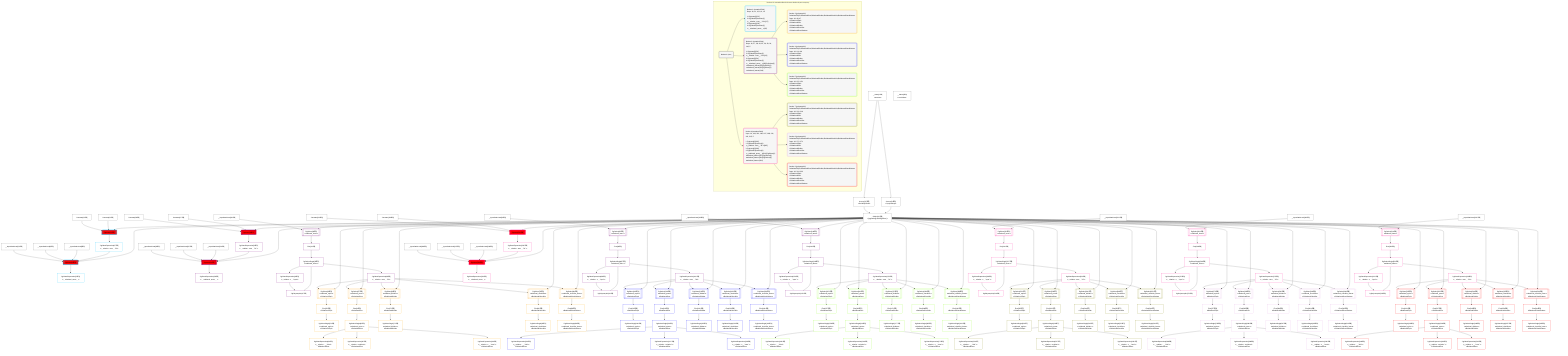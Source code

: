 %%{init: {'themeVariables': { 'fontSize': '12px'}}}%%
graph TD
    classDef path fill:#eee,stroke:#000,color:#000
    classDef plan fill:#fff,stroke-width:1px,color:#000
    classDef itemplan fill:#fff,stroke-width:2px,color:#000
    classDef sideeffectplan fill:#f00,stroke-width:2px,color:#000
    classDef bucket fill:#f6f6f6,color:#000,stroke-width:2px,text-align:left


    %% define steps
    __Value3["__Value[3∈0]<br />ᐸcontextᐳ"]:::plan
    __Value5["__Value[5∈0]<br />ᐸrootValueᐳ"]:::plan
    __InputStaticLeaf8["__InputStaticLeaf[8∈0]"]:::plan
    __InputStaticLeaf9["__InputStaticLeaf[9∈0]"]:::plan
    __InputStaticLeaf10["__InputStaticLeaf[10∈0]"]:::plan
    Constant11["Constant[11∈0]"]:::plan
    Constant12["Constant[12∈0]"]:::plan
    Access14["Access[14∈0]<br />ᐸ3.pgSettingsᐳ"]:::plan
    Access15["Access[15∈0]<br />ᐸ3.withPgClientᐳ"]:::plan
    Object16["Object[16∈0]<br />ᐸ{pgSettings,withPgClient}ᐳ"]:::plan
    PgInsert13[["PgInsert[13∈1]"]]:::sideeffectplan
    PgClassExpression17["PgClassExpression[17∈1]<br />ᐸ__relation...ems__.”id”ᐳ"]:::plan
    PgInsert18[["PgInsert[18∈1]"]]:::sideeffectplan
    PgClassExpression22["PgClassExpression[22∈1]<br />ᐸ__relational_posts__ᐳ"]:::plan
    __InputStaticLeaf24["__InputStaticLeaf[24∈0]"]:::plan
    __InputStaticLeaf25["__InputStaticLeaf[25∈0]"]:::plan
    __InputStaticLeaf26["__InputStaticLeaf[26∈0]"]:::plan
    Constant27["Constant[27∈0]"]:::plan
    Constant28["Constant[28∈0]"]:::plan
    PgInsert29[["PgInsert[29∈2]"]]:::sideeffectplan
    PgClassExpression33["PgClassExpression[33∈2]<br />ᐸ__relation...ems__.”id”ᐳ"]:::plan
    PgInsert34[["PgInsert[34∈2]"]]:::sideeffectplan
    PgClassExpression38["PgClassExpression[38∈2]<br />ᐸ__relational_posts__ᐳ"]:::plan
    __InputStaticLeaf39["__InputStaticLeaf[39∈0]"]:::plan
    PgSelect40[["PgSelect[40∈2]<br />ᐸrelational_itemsᐳ"]]:::plan
    First44["First[44∈2]"]:::plan
    PgSelectSingle45["PgSelectSingle[45∈2]<br />ᐸrelational_itemsᐳ"]:::plan
    PgClassExpression46["PgClassExpression[46∈2]<br />ᐸ__relation...s__.”type”ᐳ"]:::plan
    PgPolymorphic47["PgPolymorphic[47∈2]"]:::plan
    PgClassExpression48["PgClassExpression[48∈2]<br />ᐸ__relation...ems__.”id”ᐳ"]:::plan
    PgSelect49[["PgSelect[49∈3]<br />ᐸrelational_topicsᐳ<br />ᐳRelationalTopic"]]:::plan
    First53["First[53∈3]<br />ᐳRelationalTopic"]:::plan
    PgSelectSingle54["PgSelectSingle[54∈3]<br />ᐸrelational_topicsᐳ<br />ᐳRelationalTopic"]:::plan
    PgSelect57[["PgSelect[57∈3]<br />ᐸrelational_postsᐳ<br />ᐳRelationalPost"]]:::plan
    First61["First[61∈3]<br />ᐳRelationalPost"]:::plan
    PgSelectSingle62["PgSelectSingle[62∈3]<br />ᐸrelational_postsᐳ<br />ᐳRelationalPost"]:::plan
    PgClassExpression64["PgClassExpression[64∈3]<br />ᐸ__relation...__.”title”ᐳ<br />ᐳRelationalPost"]:::plan
    PgClassExpression65["PgClassExpression[65∈3]<br />ᐸ__relation...scription”ᐳ<br />ᐳRelationalPost"]:::plan
    PgClassExpression66["PgClassExpression[66∈3]<br />ᐸ__relation...s__.”note”ᐳ<br />ᐳRelationalPost"]:::plan
    PgSelect68[["PgSelect[68∈3]<br />ᐸrelational_dividersᐳ<br />ᐳRelationalDivider"]]:::plan
    First72["First[72∈3]<br />ᐳRelationalDivider"]:::plan
    PgSelectSingle73["PgSelectSingle[73∈3]<br />ᐸrelational_dividersᐳ<br />ᐳRelationalDivider"]:::plan
    PgSelect76[["PgSelect[76∈3]<br />ᐸrelational_checklistsᐳ<br />ᐳRelationalChecklist"]]:::plan
    First80["First[80∈3]<br />ᐳRelationalChecklist"]:::plan
    PgSelectSingle81["PgSelectSingle[81∈3]<br />ᐸrelational_checklistsᐳ<br />ᐳRelationalChecklist"]:::plan
    PgSelect84[["PgSelect[84∈3]<br />ᐸrelational_checklist_itemsᐳ<br />ᐳRelationalChecklistItem"]]:::plan
    First88["First[88∈3]<br />ᐳRelationalChecklistItem"]:::plan
    PgSelectSingle89["PgSelectSingle[89∈3]<br />ᐸrelational_checklist_itemsᐳ<br />ᐳRelationalChecklistItem"]:::plan
    __InputStaticLeaf91["__InputStaticLeaf[91∈0]"]:::plan
    PgSelect92[["PgSelect[92∈2]<br />ᐸrelational_itemsᐳ"]]:::plan
    First96["First[96∈2]"]:::plan
    PgSelectSingle97["PgSelectSingle[97∈2]<br />ᐸrelational_itemsᐳ"]:::plan
    PgClassExpression98["PgClassExpression[98∈2]<br />ᐸ__relation...s__.”type”ᐳ"]:::plan
    PgPolymorphic99["PgPolymorphic[99∈2]"]:::plan
    PgClassExpression100["PgClassExpression[100∈2]<br />ᐸ__relation...ems__.”id”ᐳ"]:::plan
    PgSelect101[["PgSelect[101∈4]<br />ᐸrelational_topicsᐳ<br />ᐳRelationalTopic"]]:::plan
    First105["First[105∈4]<br />ᐳRelationalTopic"]:::plan
    PgSelectSingle106["PgSelectSingle[106∈4]<br />ᐸrelational_topicsᐳ<br />ᐳRelationalTopic"]:::plan
    PgSelect109[["PgSelect[109∈4]<br />ᐸrelational_postsᐳ<br />ᐳRelationalPost"]]:::plan
    First113["First[113∈4]<br />ᐳRelationalPost"]:::plan
    PgSelectSingle114["PgSelectSingle[114∈4]<br />ᐸrelational_postsᐳ<br />ᐳRelationalPost"]:::plan
    PgClassExpression116["PgClassExpression[116∈4]<br />ᐸ__relation...__.”title”ᐳ<br />ᐳRelationalPost"]:::plan
    PgClassExpression117["PgClassExpression[117∈4]<br />ᐸ__relation...scription”ᐳ<br />ᐳRelationalPost"]:::plan
    PgClassExpression118["PgClassExpression[118∈4]<br />ᐸ__relation...s__.”note”ᐳ<br />ᐳRelationalPost"]:::plan
    PgSelect120[["PgSelect[120∈4]<br />ᐸrelational_dividersᐳ<br />ᐳRelationalDivider"]]:::plan
    First124["First[124∈4]<br />ᐳRelationalDivider"]:::plan
    PgSelectSingle125["PgSelectSingle[125∈4]<br />ᐸrelational_dividersᐳ<br />ᐳRelationalDivider"]:::plan
    PgSelect128[["PgSelect[128∈4]<br />ᐸrelational_checklistsᐳ<br />ᐳRelationalChecklist"]]:::plan
    First132["First[132∈4]<br />ᐳRelationalChecklist"]:::plan
    PgSelectSingle133["PgSelectSingle[133∈4]<br />ᐸrelational_checklistsᐳ<br />ᐳRelationalChecklist"]:::plan
    PgSelect136[["PgSelect[136∈4]<br />ᐸrelational_checklist_itemsᐳ<br />ᐳRelationalChecklistItem"]]:::plan
    First140["First[140∈4]<br />ᐳRelationalChecklistItem"]:::plan
    PgSelectSingle141["PgSelectSingle[141∈4]<br />ᐸrelational_checklist_itemsᐳ<br />ᐳRelationalChecklistItem"]:::plan
    __InputStaticLeaf143["__InputStaticLeaf[143∈0]"]:::plan
    PgSelect144[["PgSelect[144∈2]<br />ᐸrelational_itemsᐳ"]]:::plan
    First148["First[148∈2]"]:::plan
    PgSelectSingle149["PgSelectSingle[149∈2]<br />ᐸrelational_itemsᐳ"]:::plan
    PgClassExpression150["PgClassExpression[150∈2]<br />ᐸ__relation...s__.”type”ᐳ"]:::plan
    PgPolymorphic151["PgPolymorphic[151∈2]"]:::plan
    PgClassExpression152["PgClassExpression[152∈2]<br />ᐸ__relation...ems__.”id”ᐳ"]:::plan
    PgSelect153[["PgSelect[153∈5]<br />ᐸrelational_topicsᐳ<br />ᐳRelationalTopic"]]:::plan
    First157["First[157∈5]<br />ᐳRelationalTopic"]:::plan
    PgSelectSingle158["PgSelectSingle[158∈5]<br />ᐸrelational_topicsᐳ<br />ᐳRelationalTopic"]:::plan
    PgSelect161[["PgSelect[161∈5]<br />ᐸrelational_postsᐳ<br />ᐳRelationalPost"]]:::plan
    First165["First[165∈5]<br />ᐳRelationalPost"]:::plan
    PgSelectSingle166["PgSelectSingle[166∈5]<br />ᐸrelational_postsᐳ<br />ᐳRelationalPost"]:::plan
    PgClassExpression168["PgClassExpression[168∈5]<br />ᐸ__relation...__.”title”ᐳ<br />ᐳRelationalPost"]:::plan
    PgClassExpression169["PgClassExpression[169∈5]<br />ᐸ__relation...scription”ᐳ<br />ᐳRelationalPost"]:::plan
    PgClassExpression170["PgClassExpression[170∈5]<br />ᐸ__relation...s__.”note”ᐳ<br />ᐳRelationalPost"]:::plan
    PgSelect172[["PgSelect[172∈5]<br />ᐸrelational_dividersᐳ<br />ᐳRelationalDivider"]]:::plan
    First176["First[176∈5]<br />ᐳRelationalDivider"]:::plan
    PgSelectSingle177["PgSelectSingle[177∈5]<br />ᐸrelational_dividersᐳ<br />ᐳRelationalDivider"]:::plan
    PgSelect180[["PgSelect[180∈5]<br />ᐸrelational_checklistsᐳ<br />ᐳRelationalChecklist"]]:::plan
    First184["First[184∈5]<br />ᐳRelationalChecklist"]:::plan
    PgSelectSingle185["PgSelectSingle[185∈5]<br />ᐸrelational_checklistsᐳ<br />ᐳRelationalChecklist"]:::plan
    PgSelect188[["PgSelect[188∈5]<br />ᐸrelational_checklist_itemsᐳ<br />ᐳRelationalChecklistItem"]]:::plan
    First192["First[192∈5]<br />ᐳRelationalChecklistItem"]:::plan
    PgSelectSingle193["PgSelectSingle[193∈5]<br />ᐸrelational_checklist_itemsᐳ<br />ᐳRelationalChecklistItem"]:::plan
    __InputStaticLeaf196["__InputStaticLeaf[196∈0]"]:::plan
    __InputStaticLeaf197["__InputStaticLeaf[197∈0]"]:::plan
    __InputStaticLeaf198["__InputStaticLeaf[198∈0]"]:::plan
    Constant199["Constant[199∈0]"]:::plan
    Constant200["Constant[200∈0]"]:::plan
    PgInsert201[["PgInsert[201∈6]"]]:::sideeffectplan
    PgClassExpression205["PgClassExpression[205∈6]<br />ᐸ__relation...ems__.”id”ᐳ"]:::plan
    PgInsert206[["PgInsert[206∈6]"]]:::sideeffectplan
    PgClassExpression210["PgClassExpression[210∈6]<br />ᐸ__relational_posts__ᐳ"]:::plan
    __InputStaticLeaf211["__InputStaticLeaf[211∈0]"]:::plan
    PgSelect212[["PgSelect[212∈6]<br />ᐸrelational_itemsᐳ"]]:::plan
    First216["First[216∈6]"]:::plan
    PgSelectSingle217["PgSelectSingle[217∈6]<br />ᐸrelational_itemsᐳ"]:::plan
    PgClassExpression218["PgClassExpression[218∈6]<br />ᐸ__relation...s__.”type”ᐳ"]:::plan
    PgPolymorphic219["PgPolymorphic[219∈6]"]:::plan
    PgClassExpression220["PgClassExpression[220∈6]<br />ᐸ__relation...ems__.”id”ᐳ"]:::plan
    PgSelect221[["PgSelect[221∈7]<br />ᐸrelational_topicsᐳ<br />ᐳRelationalTopic"]]:::plan
    First225["First[225∈7]<br />ᐳRelationalTopic"]:::plan
    PgSelectSingle226["PgSelectSingle[226∈7]<br />ᐸrelational_topicsᐳ<br />ᐳRelationalTopic"]:::plan
    PgSelect229[["PgSelect[229∈7]<br />ᐸrelational_postsᐳ<br />ᐳRelationalPost"]]:::plan
    First233["First[233∈7]<br />ᐳRelationalPost"]:::plan
    PgSelectSingle234["PgSelectSingle[234∈7]<br />ᐸrelational_postsᐳ<br />ᐳRelationalPost"]:::plan
    PgClassExpression236["PgClassExpression[236∈7]<br />ᐸ__relation...__.”title”ᐳ<br />ᐳRelationalPost"]:::plan
    PgClassExpression237["PgClassExpression[237∈7]<br />ᐸ__relation...scription”ᐳ<br />ᐳRelationalPost"]:::plan
    PgClassExpression238["PgClassExpression[238∈7]<br />ᐸ__relation...s__.”note”ᐳ<br />ᐳRelationalPost"]:::plan
    PgSelect240[["PgSelect[240∈7]<br />ᐸrelational_dividersᐳ<br />ᐳRelationalDivider"]]:::plan
    First244["First[244∈7]<br />ᐳRelationalDivider"]:::plan
    PgSelectSingle245["PgSelectSingle[245∈7]<br />ᐸrelational_dividersᐳ<br />ᐳRelationalDivider"]:::plan
    PgSelect248[["PgSelect[248∈7]<br />ᐸrelational_checklistsᐳ<br />ᐳRelationalChecklist"]]:::plan
    First252["First[252∈7]<br />ᐳRelationalChecklist"]:::plan
    PgSelectSingle253["PgSelectSingle[253∈7]<br />ᐸrelational_checklistsᐳ<br />ᐳRelationalChecklist"]:::plan
    PgSelect256[["PgSelect[256∈7]<br />ᐸrelational_checklist_itemsᐳ<br />ᐳRelationalChecklistItem"]]:::plan
    First260["First[260∈7]<br />ᐳRelationalChecklistItem"]:::plan
    PgSelectSingle261["PgSelectSingle[261∈7]<br />ᐸrelational_checklist_itemsᐳ<br />ᐳRelationalChecklistItem"]:::plan
    __InputStaticLeaf263["__InputStaticLeaf[263∈0]"]:::plan
    PgSelect264[["PgSelect[264∈6]<br />ᐸrelational_itemsᐳ"]]:::plan
    First268["First[268∈6]"]:::plan
    PgSelectSingle269["PgSelectSingle[269∈6]<br />ᐸrelational_itemsᐳ"]:::plan
    PgClassExpression270["PgClassExpression[270∈6]<br />ᐸ__relation...s__.”type”ᐳ"]:::plan
    PgPolymorphic271["PgPolymorphic[271∈6]"]:::plan
    PgClassExpression272["PgClassExpression[272∈6]<br />ᐸ__relation...ems__.”id”ᐳ"]:::plan
    PgSelect273[["PgSelect[273∈8]<br />ᐸrelational_topicsᐳ<br />ᐳRelationalTopic"]]:::plan
    First277["First[277∈8]<br />ᐳRelationalTopic"]:::plan
    PgSelectSingle278["PgSelectSingle[278∈8]<br />ᐸrelational_topicsᐳ<br />ᐳRelationalTopic"]:::plan
    PgSelect281[["PgSelect[281∈8]<br />ᐸrelational_postsᐳ<br />ᐳRelationalPost"]]:::plan
    First285["First[285∈8]<br />ᐳRelationalPost"]:::plan
    PgSelectSingle286["PgSelectSingle[286∈8]<br />ᐸrelational_postsᐳ<br />ᐳRelationalPost"]:::plan
    PgClassExpression288["PgClassExpression[288∈8]<br />ᐸ__relation...__.”title”ᐳ<br />ᐳRelationalPost"]:::plan
    PgClassExpression289["PgClassExpression[289∈8]<br />ᐸ__relation...scription”ᐳ<br />ᐳRelationalPost"]:::plan
    PgClassExpression290["PgClassExpression[290∈8]<br />ᐸ__relation...s__.”note”ᐳ<br />ᐳRelationalPost"]:::plan
    PgSelect292[["PgSelect[292∈8]<br />ᐸrelational_dividersᐳ<br />ᐳRelationalDivider"]]:::plan
    First296["First[296∈8]<br />ᐳRelationalDivider"]:::plan
    PgSelectSingle297["PgSelectSingle[297∈8]<br />ᐸrelational_dividersᐳ<br />ᐳRelationalDivider"]:::plan
    PgSelect300[["PgSelect[300∈8]<br />ᐸrelational_checklistsᐳ<br />ᐳRelationalChecklist"]]:::plan
    First304["First[304∈8]<br />ᐳRelationalChecklist"]:::plan
    PgSelectSingle305["PgSelectSingle[305∈8]<br />ᐸrelational_checklistsᐳ<br />ᐳRelationalChecklist"]:::plan
    PgSelect308[["PgSelect[308∈8]<br />ᐸrelational_checklist_itemsᐳ<br />ᐳRelationalChecklistItem"]]:::plan
    First312["First[312∈8]<br />ᐳRelationalChecklistItem"]:::plan
    PgSelectSingle313["PgSelectSingle[313∈8]<br />ᐸrelational_checklist_itemsᐳ<br />ᐳRelationalChecklistItem"]:::plan
    __InputStaticLeaf315["__InputStaticLeaf[315∈0]"]:::plan
    PgSelect316[["PgSelect[316∈6]<br />ᐸrelational_itemsᐳ"]]:::plan
    First320["First[320∈6]"]:::plan
    PgSelectSingle321["PgSelectSingle[321∈6]<br />ᐸrelational_itemsᐳ"]:::plan
    PgClassExpression322["PgClassExpression[322∈6]<br />ᐸ__relation...s__.”type”ᐳ"]:::plan
    PgPolymorphic323["PgPolymorphic[323∈6]"]:::plan
    PgClassExpression324["PgClassExpression[324∈6]<br />ᐸ__relation...ems__.”id”ᐳ"]:::plan
    PgSelect325[["PgSelect[325∈9]<br />ᐸrelational_topicsᐳ<br />ᐳRelationalTopic"]]:::plan
    First329["First[329∈9]<br />ᐳRelationalTopic"]:::plan
    PgSelectSingle330["PgSelectSingle[330∈9]<br />ᐸrelational_topicsᐳ<br />ᐳRelationalTopic"]:::plan
    PgSelect333[["PgSelect[333∈9]<br />ᐸrelational_postsᐳ<br />ᐳRelationalPost"]]:::plan
    First337["First[337∈9]<br />ᐳRelationalPost"]:::plan
    PgSelectSingle338["PgSelectSingle[338∈9]<br />ᐸrelational_postsᐳ<br />ᐳRelationalPost"]:::plan
    PgClassExpression340["PgClassExpression[340∈9]<br />ᐸ__relation...__.”title”ᐳ<br />ᐳRelationalPost"]:::plan
    PgClassExpression341["PgClassExpression[341∈9]<br />ᐸ__relation...scription”ᐳ<br />ᐳRelationalPost"]:::plan
    PgClassExpression342["PgClassExpression[342∈9]<br />ᐸ__relation...s__.”note”ᐳ<br />ᐳRelationalPost"]:::plan
    PgSelect344[["PgSelect[344∈9]<br />ᐸrelational_dividersᐳ<br />ᐳRelationalDivider"]]:::plan
    First348["First[348∈9]<br />ᐳRelationalDivider"]:::plan
    PgSelectSingle349["PgSelectSingle[349∈9]<br />ᐸrelational_dividersᐳ<br />ᐳRelationalDivider"]:::plan
    PgSelect352[["PgSelect[352∈9]<br />ᐸrelational_checklistsᐳ<br />ᐳRelationalChecklist"]]:::plan
    First356["First[356∈9]<br />ᐳRelationalChecklist"]:::plan
    PgSelectSingle357["PgSelectSingle[357∈9]<br />ᐸrelational_checklistsᐳ<br />ᐳRelationalChecklist"]:::plan
    PgSelect360[["PgSelect[360∈9]<br />ᐸrelational_checklist_itemsᐳ<br />ᐳRelationalChecklistItem"]]:::plan
    First364["First[364∈9]<br />ᐳRelationalChecklistItem"]:::plan
    PgSelectSingle365["PgSelectSingle[365∈9]<br />ᐸrelational_checklist_itemsᐳ<br />ᐳRelationalChecklistItem"]:::plan

    %% plan dependencies
    __Value3 --> Access14
    __Value3 --> Access15
    Access14 & Access15 --> Object16
    Object16 & Constant11 & Constant12 --> PgInsert13
    PgInsert13 --> PgClassExpression17
    Object16 & PgClassExpression17 & __InputStaticLeaf8 & __InputStaticLeaf9 & __InputStaticLeaf10 --> PgInsert18
    PgInsert18 --> PgClassExpression22
    Object16 & Constant27 & Constant28 --> PgInsert29
    PgInsert29 --> PgClassExpression33
    Object16 & PgClassExpression33 & __InputStaticLeaf24 & __InputStaticLeaf25 & __InputStaticLeaf26 --> PgInsert34
    PgInsert34 --> PgClassExpression38
    Object16 & __InputStaticLeaf39 --> PgSelect40
    PgSelect40 --> First44
    First44 --> PgSelectSingle45
    PgSelectSingle45 --> PgClassExpression46
    PgSelectSingle45 & PgClassExpression46 --> PgPolymorphic47
    PgSelectSingle45 --> PgClassExpression48
    Object16 & PgClassExpression48 --> PgSelect49
    PgSelect49 --> First53
    First53 --> PgSelectSingle54
    Object16 & PgClassExpression48 --> PgSelect57
    PgSelect57 --> First61
    First61 --> PgSelectSingle62
    PgSelectSingle62 --> PgClassExpression64
    PgSelectSingle62 --> PgClassExpression65
    PgSelectSingle62 --> PgClassExpression66
    Object16 & PgClassExpression48 --> PgSelect68
    PgSelect68 --> First72
    First72 --> PgSelectSingle73
    Object16 & PgClassExpression48 --> PgSelect76
    PgSelect76 --> First80
    First80 --> PgSelectSingle81
    Object16 & PgClassExpression48 --> PgSelect84
    PgSelect84 --> First88
    First88 --> PgSelectSingle89
    Object16 & __InputStaticLeaf91 --> PgSelect92
    PgSelect92 --> First96
    First96 --> PgSelectSingle97
    PgSelectSingle97 --> PgClassExpression98
    PgSelectSingle97 & PgClassExpression98 --> PgPolymorphic99
    PgSelectSingle97 --> PgClassExpression100
    Object16 & PgClassExpression100 --> PgSelect101
    PgSelect101 --> First105
    First105 --> PgSelectSingle106
    Object16 & PgClassExpression100 --> PgSelect109
    PgSelect109 --> First113
    First113 --> PgSelectSingle114
    PgSelectSingle114 --> PgClassExpression116
    PgSelectSingle114 --> PgClassExpression117
    PgSelectSingle114 --> PgClassExpression118
    Object16 & PgClassExpression100 --> PgSelect120
    PgSelect120 --> First124
    First124 --> PgSelectSingle125
    Object16 & PgClassExpression100 --> PgSelect128
    PgSelect128 --> First132
    First132 --> PgSelectSingle133
    Object16 & PgClassExpression100 --> PgSelect136
    PgSelect136 --> First140
    First140 --> PgSelectSingle141
    Object16 & __InputStaticLeaf143 --> PgSelect144
    PgSelect144 --> First148
    First148 --> PgSelectSingle149
    PgSelectSingle149 --> PgClassExpression150
    PgSelectSingle149 & PgClassExpression150 --> PgPolymorphic151
    PgSelectSingle149 --> PgClassExpression152
    Object16 & PgClassExpression152 --> PgSelect153
    PgSelect153 --> First157
    First157 --> PgSelectSingle158
    Object16 & PgClassExpression152 --> PgSelect161
    PgSelect161 --> First165
    First165 --> PgSelectSingle166
    PgSelectSingle166 --> PgClassExpression168
    PgSelectSingle166 --> PgClassExpression169
    PgSelectSingle166 --> PgClassExpression170
    Object16 & PgClassExpression152 --> PgSelect172
    PgSelect172 --> First176
    First176 --> PgSelectSingle177
    Object16 & PgClassExpression152 --> PgSelect180
    PgSelect180 --> First184
    First184 --> PgSelectSingle185
    Object16 & PgClassExpression152 --> PgSelect188
    PgSelect188 --> First192
    First192 --> PgSelectSingle193
    Object16 & Constant199 & Constant200 --> PgInsert201
    PgInsert201 --> PgClassExpression205
    Object16 & PgClassExpression205 & __InputStaticLeaf196 & __InputStaticLeaf197 & __InputStaticLeaf198 --> PgInsert206
    PgInsert206 --> PgClassExpression210
    Object16 & __InputStaticLeaf211 --> PgSelect212
    PgSelect212 --> First216
    First216 --> PgSelectSingle217
    PgSelectSingle217 --> PgClassExpression218
    PgSelectSingle217 & PgClassExpression218 --> PgPolymorphic219
    PgSelectSingle217 --> PgClassExpression220
    Object16 & PgClassExpression220 --> PgSelect221
    PgSelect221 --> First225
    First225 --> PgSelectSingle226
    Object16 & PgClassExpression220 --> PgSelect229
    PgSelect229 --> First233
    First233 --> PgSelectSingle234
    PgSelectSingle234 --> PgClassExpression236
    PgSelectSingle234 --> PgClassExpression237
    PgSelectSingle234 --> PgClassExpression238
    Object16 & PgClassExpression220 --> PgSelect240
    PgSelect240 --> First244
    First244 --> PgSelectSingle245
    Object16 & PgClassExpression220 --> PgSelect248
    PgSelect248 --> First252
    First252 --> PgSelectSingle253
    Object16 & PgClassExpression220 --> PgSelect256
    PgSelect256 --> First260
    First260 --> PgSelectSingle261
    Object16 & __InputStaticLeaf263 --> PgSelect264
    PgSelect264 --> First268
    First268 --> PgSelectSingle269
    PgSelectSingle269 --> PgClassExpression270
    PgSelectSingle269 & PgClassExpression270 --> PgPolymorphic271
    PgSelectSingle269 --> PgClassExpression272
    Object16 & PgClassExpression272 --> PgSelect273
    PgSelect273 --> First277
    First277 --> PgSelectSingle278
    Object16 & PgClassExpression272 --> PgSelect281
    PgSelect281 --> First285
    First285 --> PgSelectSingle286
    PgSelectSingle286 --> PgClassExpression288
    PgSelectSingle286 --> PgClassExpression289
    PgSelectSingle286 --> PgClassExpression290
    Object16 & PgClassExpression272 --> PgSelect292
    PgSelect292 --> First296
    First296 --> PgSelectSingle297
    Object16 & PgClassExpression272 --> PgSelect300
    PgSelect300 --> First304
    First304 --> PgSelectSingle305
    Object16 & PgClassExpression272 --> PgSelect308
    PgSelect308 --> First312
    First312 --> PgSelectSingle313
    Object16 & __InputStaticLeaf315 --> PgSelect316
    PgSelect316 --> First320
    First320 --> PgSelectSingle321
    PgSelectSingle321 --> PgClassExpression322
    PgSelectSingle321 & PgClassExpression322 --> PgPolymorphic323
    PgSelectSingle321 --> PgClassExpression324
    Object16 & PgClassExpression324 --> PgSelect325
    PgSelect325 --> First329
    First329 --> PgSelectSingle330
    Object16 & PgClassExpression324 --> PgSelect333
    PgSelect333 --> First337
    First337 --> PgSelectSingle338
    PgSelectSingle338 --> PgClassExpression340
    PgSelectSingle338 --> PgClassExpression341
    PgSelectSingle338 --> PgClassExpression342
    Object16 & PgClassExpression324 --> PgSelect344
    PgSelect344 --> First348
    First348 --> PgSelectSingle349
    Object16 & PgClassExpression324 --> PgSelect352
    PgSelect352 --> First356
    First356 --> PgSelectSingle357
    Object16 & PgClassExpression324 --> PgSelect360
    PgSelect360 --> First364
    First364 --> PgSelectSingle365

    subgraph "Buckets for mutations/basics/create-relational-post-no-query"
    Bucket0("Bucket 0 (root)"):::bucket
    classDef bucket0 stroke:#696969
    class Bucket0,__Value3,__Value5,__InputStaticLeaf8,__InputStaticLeaf9,__InputStaticLeaf10,Constant11,Constant12,Access14,Access15,Object16,__InputStaticLeaf24,__InputStaticLeaf25,__InputStaticLeaf26,Constant27,Constant28,__InputStaticLeaf39,__InputStaticLeaf91,__InputStaticLeaf143,__InputStaticLeaf196,__InputStaticLeaf197,__InputStaticLeaf198,Constant199,Constant200,__InputStaticLeaf211,__InputStaticLeaf263,__InputStaticLeaf315 bucket0
    Bucket1("Bucket 1 (mutationField)<br />Deps: 16, 11, 12, 8, 9, 10<br /><br />1: PgInsert{1}[13]<br />2: PgClassExpression{1}ᐸ__relation...ems__.”id”ᐳ[17]<br />3: PgInsert{1}[18]<br />4: PgClassExpression{1}ᐸ__relational_posts__ᐳ[22]"):::bucket
    classDef bucket1 stroke:#00bfff
    class Bucket1,PgInsert13,PgClassExpression17,PgInsert18,PgClassExpression22 bucket1
    Bucket2("Bucket 2 (mutationField)<br />Deps: 16, 27, 28, 24, 25, 26, 39, 91, 143, 5<br /><br />1: PgInsert{2}[29]<br />2: PgClassExpression{2}ᐸ__relation...ems__.”id”ᐳ[33]<br />3: PgInsert{2}[34]<br />4: PgClassExpression{2}ᐸ__relational_posts__ᐳ[38],PgSelect{2}ᐸrelational_itemsᐳ[40],PgSelect{2}ᐸrelational_itemsᐳ[92],PgSelect{2}ᐸrelational_itemsᐳ[144]"):::bucket
    classDef bucket2 stroke:#7f007f
    class Bucket2,PgInsert29,PgClassExpression33,PgInsert34,PgClassExpression38,PgSelect40,First44,PgSelectSingle45,PgClassExpression46,PgPolymorphic47,PgClassExpression48,PgSelect92,First96,PgSelectSingle97,PgClassExpression98,PgPolymorphic99,PgClassExpression100,PgSelect144,First148,PgSelectSingle149,PgClassExpression150,PgPolymorphic151,PgClassExpression152 bucket2
    Bucket3("Bucket 3 (polymorphic)<br />RelationalTopic,RelationalPost,RelationalDivider,RelationalChecklist,RelationalChecklistItem<br />Deps: 16, 48, 47<br />ᐳRelationalTopic<br />ᐳRelationalPost<br />ᐳRelationalDivider<br />ᐳRelationalChecklist<br />ᐳRelationalChecklistItem"):::bucket
    classDef bucket3 stroke:#ffa500
    class Bucket3,PgSelect49,First53,PgSelectSingle54,PgSelect57,First61,PgSelectSingle62,PgClassExpression64,PgClassExpression65,PgClassExpression66,PgSelect68,First72,PgSelectSingle73,PgSelect76,First80,PgSelectSingle81,PgSelect84,First88,PgSelectSingle89 bucket3
    Bucket4("Bucket 4 (polymorphic)<br />RelationalTopic,RelationalPost,RelationalDivider,RelationalChecklist,RelationalChecklistItem<br />Deps: 16, 100, 99<br />ᐳRelationalTopic<br />ᐳRelationalPost<br />ᐳRelationalDivider<br />ᐳRelationalChecklist<br />ᐳRelationalChecklistItem"):::bucket
    classDef bucket4 stroke:#0000ff
    class Bucket4,PgSelect101,First105,PgSelectSingle106,PgSelect109,First113,PgSelectSingle114,PgClassExpression116,PgClassExpression117,PgClassExpression118,PgSelect120,First124,PgSelectSingle125,PgSelect128,First132,PgSelectSingle133,PgSelect136,First140,PgSelectSingle141 bucket4
    Bucket5("Bucket 5 (polymorphic)<br />RelationalTopic,RelationalPost,RelationalDivider,RelationalChecklist,RelationalChecklistItem<br />Deps: 16, 152, 151<br />ᐳRelationalTopic<br />ᐳRelationalPost<br />ᐳRelationalDivider<br />ᐳRelationalChecklist<br />ᐳRelationalChecklistItem"):::bucket
    classDef bucket5 stroke:#7fff00
    class Bucket5,PgSelect153,First157,PgSelectSingle158,PgSelect161,First165,PgSelectSingle166,PgClassExpression168,PgClassExpression169,PgClassExpression170,PgSelect172,First176,PgSelectSingle177,PgSelect180,First184,PgSelectSingle185,PgSelect188,First192,PgSelectSingle193 bucket5
    Bucket6("Bucket 6 (mutationField)<br />Deps: 16, 199, 200, 196, 197, 198, 211, 263, 315, 5<br /><br />1: PgInsert{6}[201]<br />2: PgClassExpression{6}ᐸ__relation...ems__.”id”ᐳ[205]<br />3: PgInsert{6}[206]<br />4: PgClassExpression{6}ᐸ__relational_posts__ᐳ[210],PgSelect{6}ᐸrelational_itemsᐳ[212],PgSelect{6}ᐸrelational_itemsᐳ[264],PgSelect{6}ᐸrelational_itemsᐳ[316]"):::bucket
    classDef bucket6 stroke:#ff1493
    class Bucket6,PgInsert201,PgClassExpression205,PgInsert206,PgClassExpression210,PgSelect212,First216,PgSelectSingle217,PgClassExpression218,PgPolymorphic219,PgClassExpression220,PgSelect264,First268,PgSelectSingle269,PgClassExpression270,PgPolymorphic271,PgClassExpression272,PgSelect316,First320,PgSelectSingle321,PgClassExpression322,PgPolymorphic323,PgClassExpression324 bucket6
    Bucket7("Bucket 7 (polymorphic)<br />RelationalTopic,RelationalPost,RelationalDivider,RelationalChecklist,RelationalChecklistItem<br />Deps: 16, 220, 219<br />ᐳRelationalTopic<br />ᐳRelationalPost<br />ᐳRelationalDivider<br />ᐳRelationalChecklist<br />ᐳRelationalChecklistItem"):::bucket
    classDef bucket7 stroke:#808000
    class Bucket7,PgSelect221,First225,PgSelectSingle226,PgSelect229,First233,PgSelectSingle234,PgClassExpression236,PgClassExpression237,PgClassExpression238,PgSelect240,First244,PgSelectSingle245,PgSelect248,First252,PgSelectSingle253,PgSelect256,First260,PgSelectSingle261 bucket7
    Bucket8("Bucket 8 (polymorphic)<br />RelationalTopic,RelationalPost,RelationalDivider,RelationalChecklist,RelationalChecklistItem<br />Deps: 16, 272, 271<br />ᐳRelationalTopic<br />ᐳRelationalPost<br />ᐳRelationalDivider<br />ᐳRelationalChecklist<br />ᐳRelationalChecklistItem"):::bucket
    classDef bucket8 stroke:#dda0dd
    class Bucket8,PgSelect273,First277,PgSelectSingle278,PgSelect281,First285,PgSelectSingle286,PgClassExpression288,PgClassExpression289,PgClassExpression290,PgSelect292,First296,PgSelectSingle297,PgSelect300,First304,PgSelectSingle305,PgSelect308,First312,PgSelectSingle313 bucket8
    Bucket9("Bucket 9 (polymorphic)<br />RelationalTopic,RelationalPost,RelationalDivider,RelationalChecklist,RelationalChecklistItem<br />Deps: 16, 324, 323<br />ᐳRelationalTopic<br />ᐳRelationalPost<br />ᐳRelationalDivider<br />ᐳRelationalChecklist<br />ᐳRelationalChecklistItem"):::bucket
    classDef bucket9 stroke:#ff0000
    class Bucket9,PgSelect325,First329,PgSelectSingle330,PgSelect333,First337,PgSelectSingle338,PgClassExpression340,PgClassExpression341,PgClassExpression342,PgSelect344,First348,PgSelectSingle349,PgSelect352,First356,PgSelectSingle357,PgSelect360,First364,PgSelectSingle365 bucket9
    Bucket0 --> Bucket1 & Bucket2 & Bucket6
    Bucket2 --> Bucket3 & Bucket4 & Bucket5
    Bucket6 --> Bucket7 & Bucket8 & Bucket9
    end